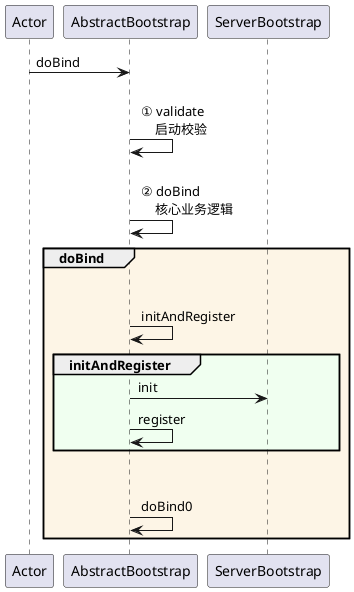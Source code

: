 @startuml

Actor -> AbstractBootstrap: doBind

AbstractBootstrap -> AbstractBootstrap: \n ① validate \n     启动校验

AbstractBootstrap -> AbstractBootstrap: \n ② doBind \n     核心业务逻辑

    group #FDF5E6 doBind
        AbstractBootstrap -> AbstractBootstrap: \n\n initAndRegister

            group #F0FFF0 initAndRegister

            AbstractBootstrap -> ServerBootstrap: init
            AbstractBootstrap -> AbstractBootstrap: register

            end

        AbstractBootstrap -> AbstractBootstrap: \n\n doBind0
    end

'AbstractBootstrap -> AbstractBootstrap: \n\n\n initAndRegister
'    group  #LightBlue initAndRegister
'        AbstractBootstrap -> ReflectiveChannelFactory: \n\n newChannel
'        ReflectiveChannelFactory --> AbstractBootstrap:
'
'        AbstractBootstrap -> ServerBootstrap: \n\n init 初始化channel
'
'        AbstractBootstrap -> AbstractBootstrap: \n\n register
'    end
'
'
'AbstractBootstrap -> AbstractBootstrap: \n\n\n doBind0
'    group #Pink doBind0
'
'    end
'



@enduml
